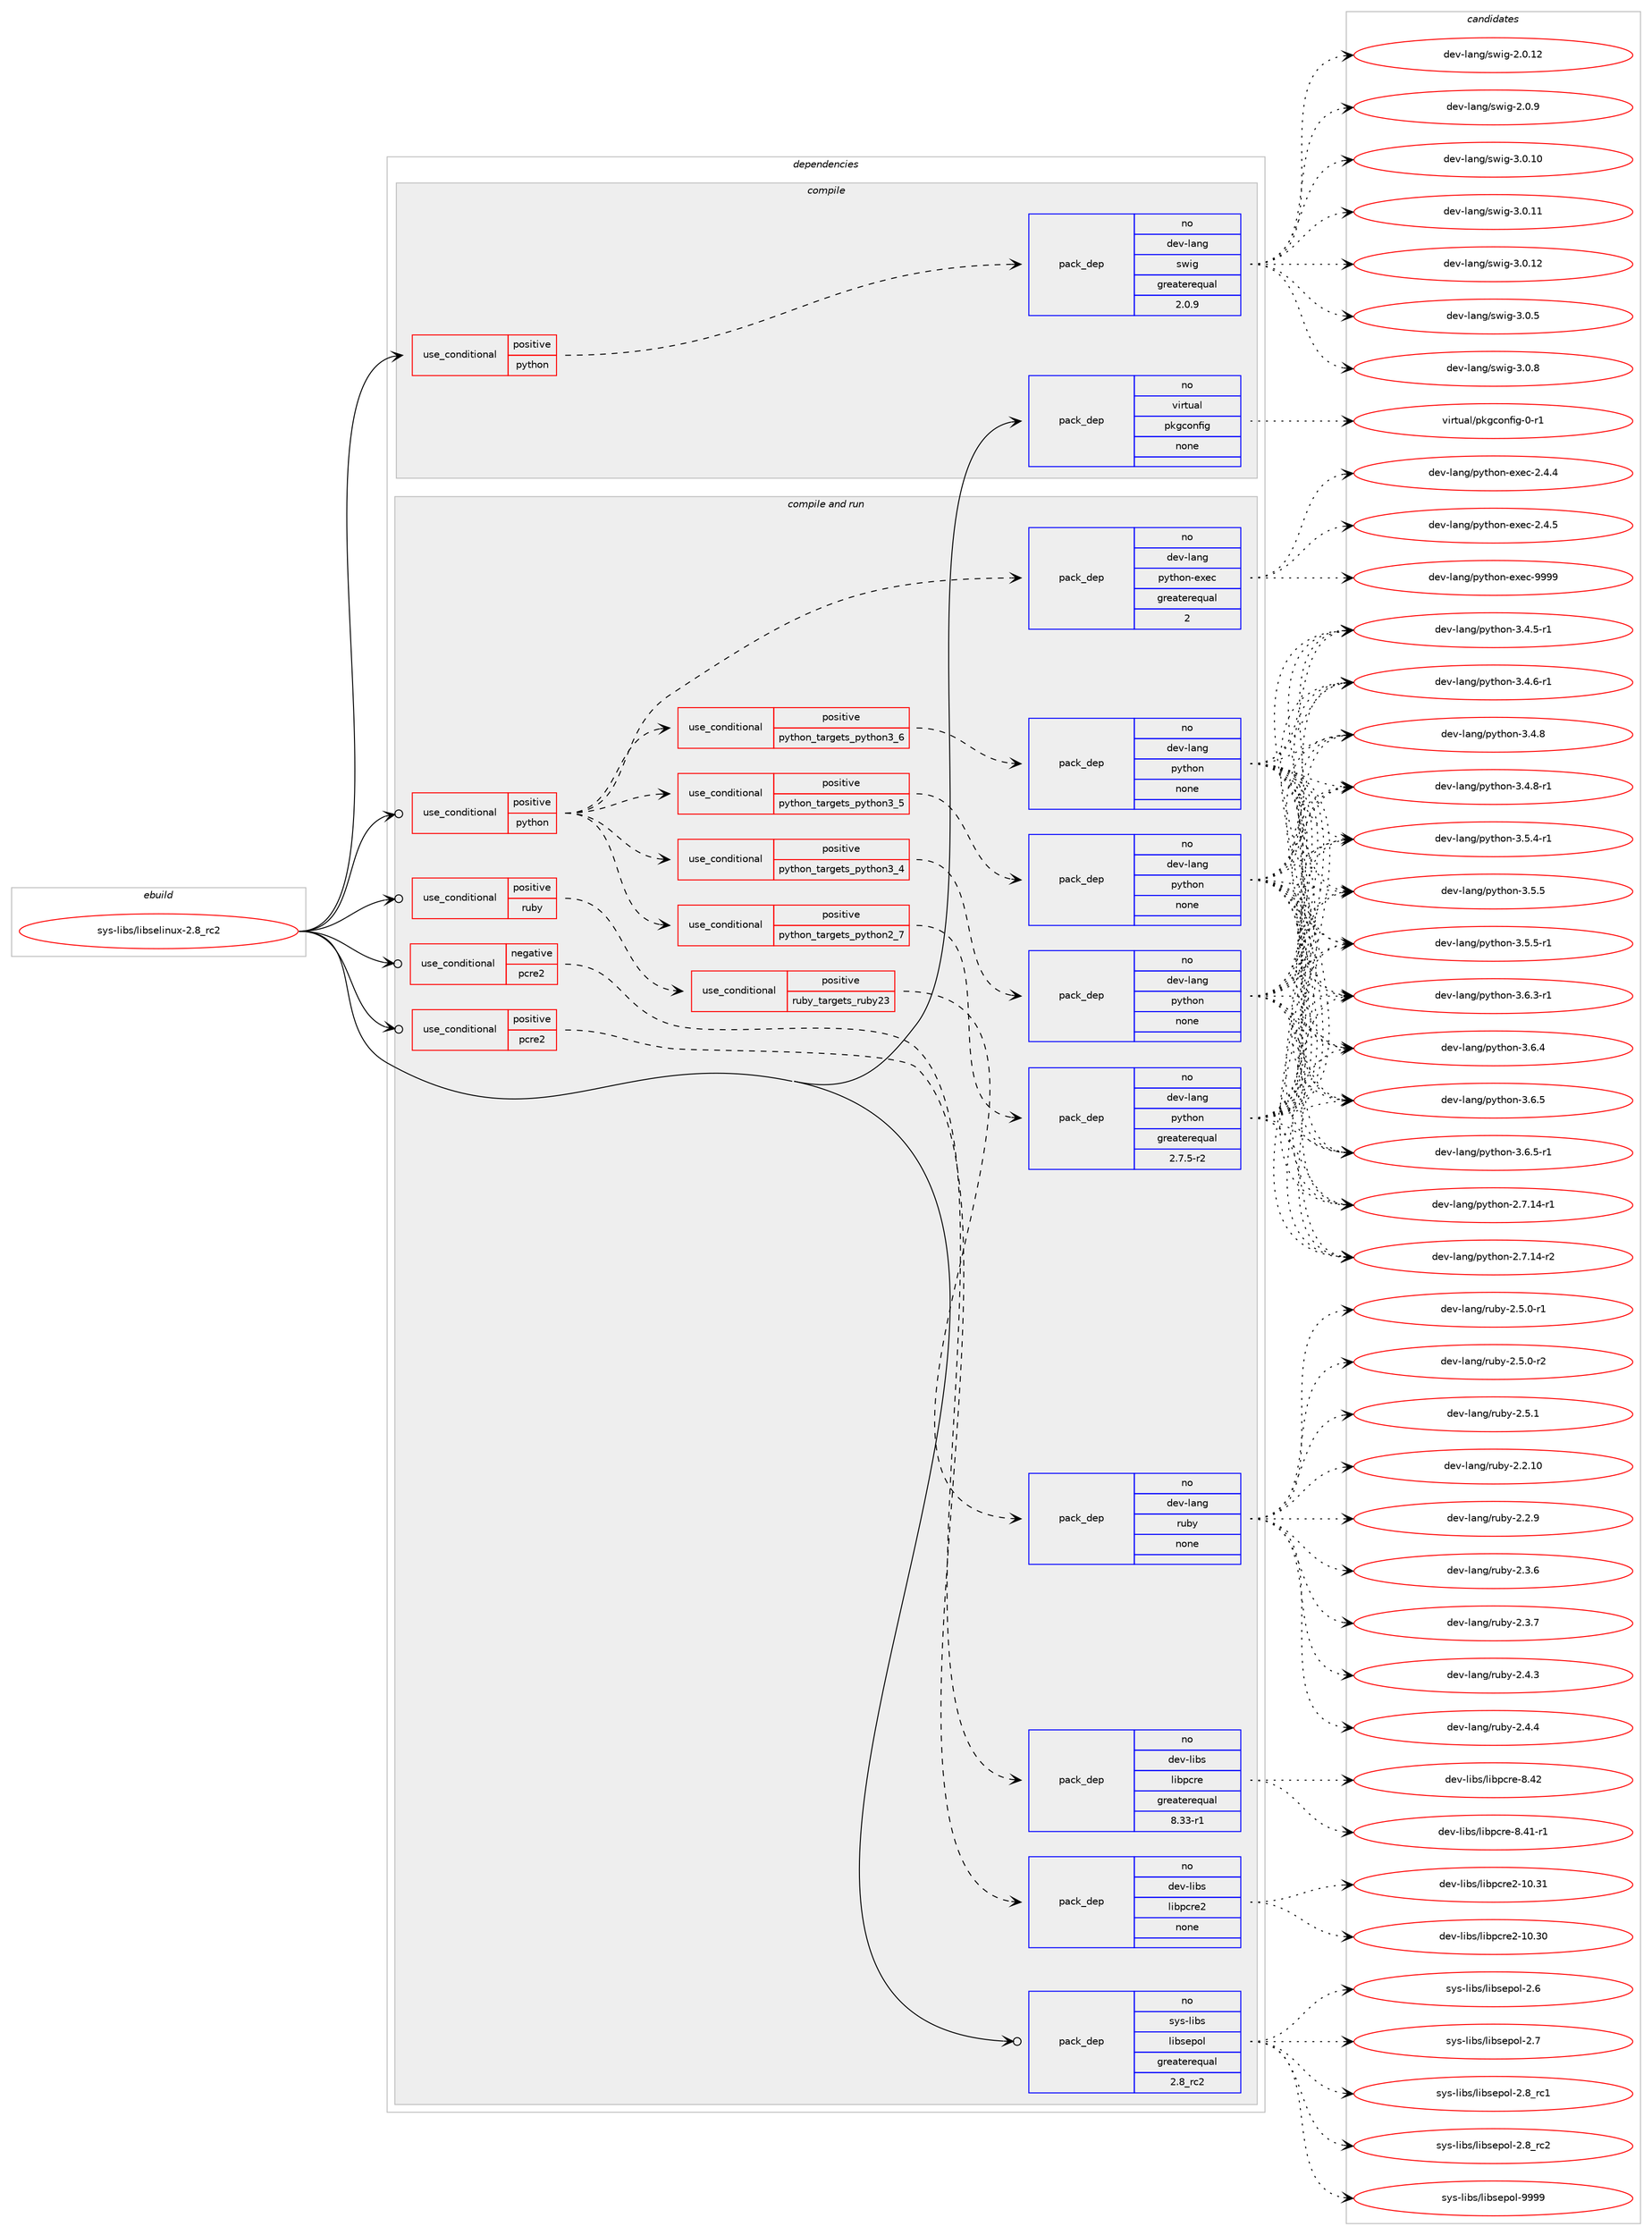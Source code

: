 digraph prolog {

# *************
# Graph options
# *************

newrank=true;
concentrate=true;
compound=true;
graph [rankdir=LR,fontname=Helvetica,fontsize=10,ranksep=1.5];#, ranksep=2.5, nodesep=0.2];
edge  [arrowhead=vee];
node  [fontname=Helvetica,fontsize=10];

# **********
# The ebuild
# **********

subgraph cluster_leftcol {
color=gray;
rank=same;
label=<<i>ebuild</i>>;
id [label="sys-libs/libselinux-2.8_rc2", color=red, width=4, href="../sys-libs/libselinux-2.8_rc2.svg"];
}

# ****************
# The dependencies
# ****************

subgraph cluster_midcol {
color=gray;
label=<<i>dependencies</i>>;
subgraph cluster_compile {
fillcolor="#eeeeee";
style=filled;
label=<<i>compile</i>>;
subgraph cond606 {
dependency7655 [label=<<TABLE BORDER="0" CELLBORDER="1" CELLSPACING="0" CELLPADDING="4"><TR><TD ROWSPAN="3" CELLPADDING="10">use_conditional</TD></TR><TR><TD>positive</TD></TR><TR><TD>python</TD></TR></TABLE>>, shape=none, color=red];
subgraph pack6998 {
dependency7656 [label=<<TABLE BORDER="0" CELLBORDER="1" CELLSPACING="0" CELLPADDING="4" WIDTH="220"><TR><TD ROWSPAN="6" CELLPADDING="30">pack_dep</TD></TR><TR><TD WIDTH="110">no</TD></TR><TR><TD>dev-lang</TD></TR><TR><TD>swig</TD></TR><TR><TD>greaterequal</TD></TR><TR><TD>2.0.9</TD></TR></TABLE>>, shape=none, color=blue];
}
dependency7655:e -> dependency7656:w [weight=20,style="dashed",arrowhead="vee"];
}
id:e -> dependency7655:w [weight=20,style="solid",arrowhead="vee"];
subgraph pack6999 {
dependency7657 [label=<<TABLE BORDER="0" CELLBORDER="1" CELLSPACING="0" CELLPADDING="4" WIDTH="220"><TR><TD ROWSPAN="6" CELLPADDING="30">pack_dep</TD></TR><TR><TD WIDTH="110">no</TD></TR><TR><TD>virtual</TD></TR><TR><TD>pkgconfig</TD></TR><TR><TD>none</TD></TR><TR><TD></TD></TR></TABLE>>, shape=none, color=blue];
}
id:e -> dependency7657:w [weight=20,style="solid",arrowhead="vee"];
}
subgraph cluster_compileandrun {
fillcolor="#eeeeee";
style=filled;
label=<<i>compile and run</i>>;
subgraph cond607 {
dependency7658 [label=<<TABLE BORDER="0" CELLBORDER="1" CELLSPACING="0" CELLPADDING="4"><TR><TD ROWSPAN="3" CELLPADDING="10">use_conditional</TD></TR><TR><TD>negative</TD></TR><TR><TD>pcre2</TD></TR></TABLE>>, shape=none, color=red];
subgraph pack7000 {
dependency7659 [label=<<TABLE BORDER="0" CELLBORDER="1" CELLSPACING="0" CELLPADDING="4" WIDTH="220"><TR><TD ROWSPAN="6" CELLPADDING="30">pack_dep</TD></TR><TR><TD WIDTH="110">no</TD></TR><TR><TD>dev-libs</TD></TR><TR><TD>libpcre</TD></TR><TR><TD>greaterequal</TD></TR><TR><TD>8.33-r1</TD></TR></TABLE>>, shape=none, color=blue];
}
dependency7658:e -> dependency7659:w [weight=20,style="dashed",arrowhead="vee"];
}
id:e -> dependency7658:w [weight=20,style="solid",arrowhead="odotvee"];
subgraph cond608 {
dependency7660 [label=<<TABLE BORDER="0" CELLBORDER="1" CELLSPACING="0" CELLPADDING="4"><TR><TD ROWSPAN="3" CELLPADDING="10">use_conditional</TD></TR><TR><TD>positive</TD></TR><TR><TD>pcre2</TD></TR></TABLE>>, shape=none, color=red];
subgraph pack7001 {
dependency7661 [label=<<TABLE BORDER="0" CELLBORDER="1" CELLSPACING="0" CELLPADDING="4" WIDTH="220"><TR><TD ROWSPAN="6" CELLPADDING="30">pack_dep</TD></TR><TR><TD WIDTH="110">no</TD></TR><TR><TD>dev-libs</TD></TR><TR><TD>libpcre2</TD></TR><TR><TD>none</TD></TR><TR><TD></TD></TR></TABLE>>, shape=none, color=blue];
}
dependency7660:e -> dependency7661:w [weight=20,style="dashed",arrowhead="vee"];
}
id:e -> dependency7660:w [weight=20,style="solid",arrowhead="odotvee"];
subgraph cond609 {
dependency7662 [label=<<TABLE BORDER="0" CELLBORDER="1" CELLSPACING="0" CELLPADDING="4"><TR><TD ROWSPAN="3" CELLPADDING="10">use_conditional</TD></TR><TR><TD>positive</TD></TR><TR><TD>python</TD></TR></TABLE>>, shape=none, color=red];
subgraph cond610 {
dependency7663 [label=<<TABLE BORDER="0" CELLBORDER="1" CELLSPACING="0" CELLPADDING="4"><TR><TD ROWSPAN="3" CELLPADDING="10">use_conditional</TD></TR><TR><TD>positive</TD></TR><TR><TD>python_targets_python2_7</TD></TR></TABLE>>, shape=none, color=red];
subgraph pack7002 {
dependency7664 [label=<<TABLE BORDER="0" CELLBORDER="1" CELLSPACING="0" CELLPADDING="4" WIDTH="220"><TR><TD ROWSPAN="6" CELLPADDING="30">pack_dep</TD></TR><TR><TD WIDTH="110">no</TD></TR><TR><TD>dev-lang</TD></TR><TR><TD>python</TD></TR><TR><TD>greaterequal</TD></TR><TR><TD>2.7.5-r2</TD></TR></TABLE>>, shape=none, color=blue];
}
dependency7663:e -> dependency7664:w [weight=20,style="dashed",arrowhead="vee"];
}
dependency7662:e -> dependency7663:w [weight=20,style="dashed",arrowhead="vee"];
subgraph cond611 {
dependency7665 [label=<<TABLE BORDER="0" CELLBORDER="1" CELLSPACING="0" CELLPADDING="4"><TR><TD ROWSPAN="3" CELLPADDING="10">use_conditional</TD></TR><TR><TD>positive</TD></TR><TR><TD>python_targets_python3_4</TD></TR></TABLE>>, shape=none, color=red];
subgraph pack7003 {
dependency7666 [label=<<TABLE BORDER="0" CELLBORDER="1" CELLSPACING="0" CELLPADDING="4" WIDTH="220"><TR><TD ROWSPAN="6" CELLPADDING="30">pack_dep</TD></TR><TR><TD WIDTH="110">no</TD></TR><TR><TD>dev-lang</TD></TR><TR><TD>python</TD></TR><TR><TD>none</TD></TR><TR><TD></TD></TR></TABLE>>, shape=none, color=blue];
}
dependency7665:e -> dependency7666:w [weight=20,style="dashed",arrowhead="vee"];
}
dependency7662:e -> dependency7665:w [weight=20,style="dashed",arrowhead="vee"];
subgraph cond612 {
dependency7667 [label=<<TABLE BORDER="0" CELLBORDER="1" CELLSPACING="0" CELLPADDING="4"><TR><TD ROWSPAN="3" CELLPADDING="10">use_conditional</TD></TR><TR><TD>positive</TD></TR><TR><TD>python_targets_python3_5</TD></TR></TABLE>>, shape=none, color=red];
subgraph pack7004 {
dependency7668 [label=<<TABLE BORDER="0" CELLBORDER="1" CELLSPACING="0" CELLPADDING="4" WIDTH="220"><TR><TD ROWSPAN="6" CELLPADDING="30">pack_dep</TD></TR><TR><TD WIDTH="110">no</TD></TR><TR><TD>dev-lang</TD></TR><TR><TD>python</TD></TR><TR><TD>none</TD></TR><TR><TD></TD></TR></TABLE>>, shape=none, color=blue];
}
dependency7667:e -> dependency7668:w [weight=20,style="dashed",arrowhead="vee"];
}
dependency7662:e -> dependency7667:w [weight=20,style="dashed",arrowhead="vee"];
subgraph cond613 {
dependency7669 [label=<<TABLE BORDER="0" CELLBORDER="1" CELLSPACING="0" CELLPADDING="4"><TR><TD ROWSPAN="3" CELLPADDING="10">use_conditional</TD></TR><TR><TD>positive</TD></TR><TR><TD>python_targets_python3_6</TD></TR></TABLE>>, shape=none, color=red];
subgraph pack7005 {
dependency7670 [label=<<TABLE BORDER="0" CELLBORDER="1" CELLSPACING="0" CELLPADDING="4" WIDTH="220"><TR><TD ROWSPAN="6" CELLPADDING="30">pack_dep</TD></TR><TR><TD WIDTH="110">no</TD></TR><TR><TD>dev-lang</TD></TR><TR><TD>python</TD></TR><TR><TD>none</TD></TR><TR><TD></TD></TR></TABLE>>, shape=none, color=blue];
}
dependency7669:e -> dependency7670:w [weight=20,style="dashed",arrowhead="vee"];
}
dependency7662:e -> dependency7669:w [weight=20,style="dashed",arrowhead="vee"];
subgraph pack7006 {
dependency7671 [label=<<TABLE BORDER="0" CELLBORDER="1" CELLSPACING="0" CELLPADDING="4" WIDTH="220"><TR><TD ROWSPAN="6" CELLPADDING="30">pack_dep</TD></TR><TR><TD WIDTH="110">no</TD></TR><TR><TD>dev-lang</TD></TR><TR><TD>python-exec</TD></TR><TR><TD>greaterequal</TD></TR><TR><TD>2</TD></TR></TABLE>>, shape=none, color=blue];
}
dependency7662:e -> dependency7671:w [weight=20,style="dashed",arrowhead="vee"];
}
id:e -> dependency7662:w [weight=20,style="solid",arrowhead="odotvee"];
subgraph cond614 {
dependency7672 [label=<<TABLE BORDER="0" CELLBORDER="1" CELLSPACING="0" CELLPADDING="4"><TR><TD ROWSPAN="3" CELLPADDING="10">use_conditional</TD></TR><TR><TD>positive</TD></TR><TR><TD>ruby</TD></TR></TABLE>>, shape=none, color=red];
subgraph cond615 {
dependency7673 [label=<<TABLE BORDER="0" CELLBORDER="1" CELLSPACING="0" CELLPADDING="4"><TR><TD ROWSPAN="3" CELLPADDING="10">use_conditional</TD></TR><TR><TD>positive</TD></TR><TR><TD>ruby_targets_ruby23</TD></TR></TABLE>>, shape=none, color=red];
subgraph pack7007 {
dependency7674 [label=<<TABLE BORDER="0" CELLBORDER="1" CELLSPACING="0" CELLPADDING="4" WIDTH="220"><TR><TD ROWSPAN="6" CELLPADDING="30">pack_dep</TD></TR><TR><TD WIDTH="110">no</TD></TR><TR><TD>dev-lang</TD></TR><TR><TD>ruby</TD></TR><TR><TD>none</TD></TR><TR><TD></TD></TR></TABLE>>, shape=none, color=blue];
}
dependency7673:e -> dependency7674:w [weight=20,style="dashed",arrowhead="vee"];
}
dependency7672:e -> dependency7673:w [weight=20,style="dashed",arrowhead="vee"];
}
id:e -> dependency7672:w [weight=20,style="solid",arrowhead="odotvee"];
subgraph pack7008 {
dependency7675 [label=<<TABLE BORDER="0" CELLBORDER="1" CELLSPACING="0" CELLPADDING="4" WIDTH="220"><TR><TD ROWSPAN="6" CELLPADDING="30">pack_dep</TD></TR><TR><TD WIDTH="110">no</TD></TR><TR><TD>sys-libs</TD></TR><TR><TD>libsepol</TD></TR><TR><TD>greaterequal</TD></TR><TR><TD>2.8_rc2</TD></TR></TABLE>>, shape=none, color=blue];
}
id:e -> dependency7675:w [weight=20,style="solid",arrowhead="odotvee"];
}
subgraph cluster_run {
fillcolor="#eeeeee";
style=filled;
label=<<i>run</i>>;
}
}

# **************
# The candidates
# **************

subgraph cluster_choices {
rank=same;
color=gray;
label=<<i>candidates</i>>;

subgraph choice6998 {
color=black;
nodesep=1;
choice10010111845108971101034711511910510345504648464950 [label="dev-lang/swig-2.0.12", color=red, width=4,href="../dev-lang/swig-2.0.12.svg"];
choice100101118451089711010347115119105103455046484657 [label="dev-lang/swig-2.0.9", color=red, width=4,href="../dev-lang/swig-2.0.9.svg"];
choice10010111845108971101034711511910510345514648464948 [label="dev-lang/swig-3.0.10", color=red, width=4,href="../dev-lang/swig-3.0.10.svg"];
choice10010111845108971101034711511910510345514648464949 [label="dev-lang/swig-3.0.11", color=red, width=4,href="../dev-lang/swig-3.0.11.svg"];
choice10010111845108971101034711511910510345514648464950 [label="dev-lang/swig-3.0.12", color=red, width=4,href="../dev-lang/swig-3.0.12.svg"];
choice100101118451089711010347115119105103455146484653 [label="dev-lang/swig-3.0.5", color=red, width=4,href="../dev-lang/swig-3.0.5.svg"];
choice100101118451089711010347115119105103455146484656 [label="dev-lang/swig-3.0.8", color=red, width=4,href="../dev-lang/swig-3.0.8.svg"];
dependency7656:e -> choice10010111845108971101034711511910510345504648464950:w [style=dotted,weight="100"];
dependency7656:e -> choice100101118451089711010347115119105103455046484657:w [style=dotted,weight="100"];
dependency7656:e -> choice10010111845108971101034711511910510345514648464948:w [style=dotted,weight="100"];
dependency7656:e -> choice10010111845108971101034711511910510345514648464949:w [style=dotted,weight="100"];
dependency7656:e -> choice10010111845108971101034711511910510345514648464950:w [style=dotted,weight="100"];
dependency7656:e -> choice100101118451089711010347115119105103455146484653:w [style=dotted,weight="100"];
dependency7656:e -> choice100101118451089711010347115119105103455146484656:w [style=dotted,weight="100"];
}
subgraph choice6999 {
color=black;
nodesep=1;
choice11810511411611797108471121071039911111010210510345484511449 [label="virtual/pkgconfig-0-r1", color=red, width=4,href="../virtual/pkgconfig-0-r1.svg"];
dependency7657:e -> choice11810511411611797108471121071039911111010210510345484511449:w [style=dotted,weight="100"];
}
subgraph choice7000 {
color=black;
nodesep=1;
choice100101118451081059811547108105981129911410145564652494511449 [label="dev-libs/libpcre-8.41-r1", color=red, width=4,href="../dev-libs/libpcre-8.41-r1.svg"];
choice10010111845108105981154710810598112991141014556465250 [label="dev-libs/libpcre-8.42", color=red, width=4,href="../dev-libs/libpcre-8.42.svg"];
dependency7659:e -> choice100101118451081059811547108105981129911410145564652494511449:w [style=dotted,weight="100"];
dependency7659:e -> choice10010111845108105981154710810598112991141014556465250:w [style=dotted,weight="100"];
}
subgraph choice7001 {
color=black;
nodesep=1;
choice100101118451081059811547108105981129911410150454948465148 [label="dev-libs/libpcre2-10.30", color=red, width=4,href="../dev-libs/libpcre2-10.30.svg"];
choice100101118451081059811547108105981129911410150454948465149 [label="dev-libs/libpcre2-10.31", color=red, width=4,href="../dev-libs/libpcre2-10.31.svg"];
dependency7661:e -> choice100101118451081059811547108105981129911410150454948465148:w [style=dotted,weight="100"];
dependency7661:e -> choice100101118451081059811547108105981129911410150454948465149:w [style=dotted,weight="100"];
}
subgraph choice7002 {
color=black;
nodesep=1;
choice100101118451089711010347112121116104111110455046554649524511449 [label="dev-lang/python-2.7.14-r1", color=red, width=4,href="../dev-lang/python-2.7.14-r1.svg"];
choice100101118451089711010347112121116104111110455046554649524511450 [label="dev-lang/python-2.7.14-r2", color=red, width=4,href="../dev-lang/python-2.7.14-r2.svg"];
choice1001011184510897110103471121211161041111104551465246534511449 [label="dev-lang/python-3.4.5-r1", color=red, width=4,href="../dev-lang/python-3.4.5-r1.svg"];
choice1001011184510897110103471121211161041111104551465246544511449 [label="dev-lang/python-3.4.6-r1", color=red, width=4,href="../dev-lang/python-3.4.6-r1.svg"];
choice100101118451089711010347112121116104111110455146524656 [label="dev-lang/python-3.4.8", color=red, width=4,href="../dev-lang/python-3.4.8.svg"];
choice1001011184510897110103471121211161041111104551465246564511449 [label="dev-lang/python-3.4.8-r1", color=red, width=4,href="../dev-lang/python-3.4.8-r1.svg"];
choice1001011184510897110103471121211161041111104551465346524511449 [label="dev-lang/python-3.5.4-r1", color=red, width=4,href="../dev-lang/python-3.5.4-r1.svg"];
choice100101118451089711010347112121116104111110455146534653 [label="dev-lang/python-3.5.5", color=red, width=4,href="../dev-lang/python-3.5.5.svg"];
choice1001011184510897110103471121211161041111104551465346534511449 [label="dev-lang/python-3.5.5-r1", color=red, width=4,href="../dev-lang/python-3.5.5-r1.svg"];
choice1001011184510897110103471121211161041111104551465446514511449 [label="dev-lang/python-3.6.3-r1", color=red, width=4,href="../dev-lang/python-3.6.3-r1.svg"];
choice100101118451089711010347112121116104111110455146544652 [label="dev-lang/python-3.6.4", color=red, width=4,href="../dev-lang/python-3.6.4.svg"];
choice100101118451089711010347112121116104111110455146544653 [label="dev-lang/python-3.6.5", color=red, width=4,href="../dev-lang/python-3.6.5.svg"];
choice1001011184510897110103471121211161041111104551465446534511449 [label="dev-lang/python-3.6.5-r1", color=red, width=4,href="../dev-lang/python-3.6.5-r1.svg"];
dependency7664:e -> choice100101118451089711010347112121116104111110455046554649524511449:w [style=dotted,weight="100"];
dependency7664:e -> choice100101118451089711010347112121116104111110455046554649524511450:w [style=dotted,weight="100"];
dependency7664:e -> choice1001011184510897110103471121211161041111104551465246534511449:w [style=dotted,weight="100"];
dependency7664:e -> choice1001011184510897110103471121211161041111104551465246544511449:w [style=dotted,weight="100"];
dependency7664:e -> choice100101118451089711010347112121116104111110455146524656:w [style=dotted,weight="100"];
dependency7664:e -> choice1001011184510897110103471121211161041111104551465246564511449:w [style=dotted,weight="100"];
dependency7664:e -> choice1001011184510897110103471121211161041111104551465346524511449:w [style=dotted,weight="100"];
dependency7664:e -> choice100101118451089711010347112121116104111110455146534653:w [style=dotted,weight="100"];
dependency7664:e -> choice1001011184510897110103471121211161041111104551465346534511449:w [style=dotted,weight="100"];
dependency7664:e -> choice1001011184510897110103471121211161041111104551465446514511449:w [style=dotted,weight="100"];
dependency7664:e -> choice100101118451089711010347112121116104111110455146544652:w [style=dotted,weight="100"];
dependency7664:e -> choice100101118451089711010347112121116104111110455146544653:w [style=dotted,weight="100"];
dependency7664:e -> choice1001011184510897110103471121211161041111104551465446534511449:w [style=dotted,weight="100"];
}
subgraph choice7003 {
color=black;
nodesep=1;
choice100101118451089711010347112121116104111110455046554649524511449 [label="dev-lang/python-2.7.14-r1", color=red, width=4,href="../dev-lang/python-2.7.14-r1.svg"];
choice100101118451089711010347112121116104111110455046554649524511450 [label="dev-lang/python-2.7.14-r2", color=red, width=4,href="../dev-lang/python-2.7.14-r2.svg"];
choice1001011184510897110103471121211161041111104551465246534511449 [label="dev-lang/python-3.4.5-r1", color=red, width=4,href="../dev-lang/python-3.4.5-r1.svg"];
choice1001011184510897110103471121211161041111104551465246544511449 [label="dev-lang/python-3.4.6-r1", color=red, width=4,href="../dev-lang/python-3.4.6-r1.svg"];
choice100101118451089711010347112121116104111110455146524656 [label="dev-lang/python-3.4.8", color=red, width=4,href="../dev-lang/python-3.4.8.svg"];
choice1001011184510897110103471121211161041111104551465246564511449 [label="dev-lang/python-3.4.8-r1", color=red, width=4,href="../dev-lang/python-3.4.8-r1.svg"];
choice1001011184510897110103471121211161041111104551465346524511449 [label="dev-lang/python-3.5.4-r1", color=red, width=4,href="../dev-lang/python-3.5.4-r1.svg"];
choice100101118451089711010347112121116104111110455146534653 [label="dev-lang/python-3.5.5", color=red, width=4,href="../dev-lang/python-3.5.5.svg"];
choice1001011184510897110103471121211161041111104551465346534511449 [label="dev-lang/python-3.5.5-r1", color=red, width=4,href="../dev-lang/python-3.5.5-r1.svg"];
choice1001011184510897110103471121211161041111104551465446514511449 [label="dev-lang/python-3.6.3-r1", color=red, width=4,href="../dev-lang/python-3.6.3-r1.svg"];
choice100101118451089711010347112121116104111110455146544652 [label="dev-lang/python-3.6.4", color=red, width=4,href="../dev-lang/python-3.6.4.svg"];
choice100101118451089711010347112121116104111110455146544653 [label="dev-lang/python-3.6.5", color=red, width=4,href="../dev-lang/python-3.6.5.svg"];
choice1001011184510897110103471121211161041111104551465446534511449 [label="dev-lang/python-3.6.5-r1", color=red, width=4,href="../dev-lang/python-3.6.5-r1.svg"];
dependency7666:e -> choice100101118451089711010347112121116104111110455046554649524511449:w [style=dotted,weight="100"];
dependency7666:e -> choice100101118451089711010347112121116104111110455046554649524511450:w [style=dotted,weight="100"];
dependency7666:e -> choice1001011184510897110103471121211161041111104551465246534511449:w [style=dotted,weight="100"];
dependency7666:e -> choice1001011184510897110103471121211161041111104551465246544511449:w [style=dotted,weight="100"];
dependency7666:e -> choice100101118451089711010347112121116104111110455146524656:w [style=dotted,weight="100"];
dependency7666:e -> choice1001011184510897110103471121211161041111104551465246564511449:w [style=dotted,weight="100"];
dependency7666:e -> choice1001011184510897110103471121211161041111104551465346524511449:w [style=dotted,weight="100"];
dependency7666:e -> choice100101118451089711010347112121116104111110455146534653:w [style=dotted,weight="100"];
dependency7666:e -> choice1001011184510897110103471121211161041111104551465346534511449:w [style=dotted,weight="100"];
dependency7666:e -> choice1001011184510897110103471121211161041111104551465446514511449:w [style=dotted,weight="100"];
dependency7666:e -> choice100101118451089711010347112121116104111110455146544652:w [style=dotted,weight="100"];
dependency7666:e -> choice100101118451089711010347112121116104111110455146544653:w [style=dotted,weight="100"];
dependency7666:e -> choice1001011184510897110103471121211161041111104551465446534511449:w [style=dotted,weight="100"];
}
subgraph choice7004 {
color=black;
nodesep=1;
choice100101118451089711010347112121116104111110455046554649524511449 [label="dev-lang/python-2.7.14-r1", color=red, width=4,href="../dev-lang/python-2.7.14-r1.svg"];
choice100101118451089711010347112121116104111110455046554649524511450 [label="dev-lang/python-2.7.14-r2", color=red, width=4,href="../dev-lang/python-2.7.14-r2.svg"];
choice1001011184510897110103471121211161041111104551465246534511449 [label="dev-lang/python-3.4.5-r1", color=red, width=4,href="../dev-lang/python-3.4.5-r1.svg"];
choice1001011184510897110103471121211161041111104551465246544511449 [label="dev-lang/python-3.4.6-r1", color=red, width=4,href="../dev-lang/python-3.4.6-r1.svg"];
choice100101118451089711010347112121116104111110455146524656 [label="dev-lang/python-3.4.8", color=red, width=4,href="../dev-lang/python-3.4.8.svg"];
choice1001011184510897110103471121211161041111104551465246564511449 [label="dev-lang/python-3.4.8-r1", color=red, width=4,href="../dev-lang/python-3.4.8-r1.svg"];
choice1001011184510897110103471121211161041111104551465346524511449 [label="dev-lang/python-3.5.4-r1", color=red, width=4,href="../dev-lang/python-3.5.4-r1.svg"];
choice100101118451089711010347112121116104111110455146534653 [label="dev-lang/python-3.5.5", color=red, width=4,href="../dev-lang/python-3.5.5.svg"];
choice1001011184510897110103471121211161041111104551465346534511449 [label="dev-lang/python-3.5.5-r1", color=red, width=4,href="../dev-lang/python-3.5.5-r1.svg"];
choice1001011184510897110103471121211161041111104551465446514511449 [label="dev-lang/python-3.6.3-r1", color=red, width=4,href="../dev-lang/python-3.6.3-r1.svg"];
choice100101118451089711010347112121116104111110455146544652 [label="dev-lang/python-3.6.4", color=red, width=4,href="../dev-lang/python-3.6.4.svg"];
choice100101118451089711010347112121116104111110455146544653 [label="dev-lang/python-3.6.5", color=red, width=4,href="../dev-lang/python-3.6.5.svg"];
choice1001011184510897110103471121211161041111104551465446534511449 [label="dev-lang/python-3.6.5-r1", color=red, width=4,href="../dev-lang/python-3.6.5-r1.svg"];
dependency7668:e -> choice100101118451089711010347112121116104111110455046554649524511449:w [style=dotted,weight="100"];
dependency7668:e -> choice100101118451089711010347112121116104111110455046554649524511450:w [style=dotted,weight="100"];
dependency7668:e -> choice1001011184510897110103471121211161041111104551465246534511449:w [style=dotted,weight="100"];
dependency7668:e -> choice1001011184510897110103471121211161041111104551465246544511449:w [style=dotted,weight="100"];
dependency7668:e -> choice100101118451089711010347112121116104111110455146524656:w [style=dotted,weight="100"];
dependency7668:e -> choice1001011184510897110103471121211161041111104551465246564511449:w [style=dotted,weight="100"];
dependency7668:e -> choice1001011184510897110103471121211161041111104551465346524511449:w [style=dotted,weight="100"];
dependency7668:e -> choice100101118451089711010347112121116104111110455146534653:w [style=dotted,weight="100"];
dependency7668:e -> choice1001011184510897110103471121211161041111104551465346534511449:w [style=dotted,weight="100"];
dependency7668:e -> choice1001011184510897110103471121211161041111104551465446514511449:w [style=dotted,weight="100"];
dependency7668:e -> choice100101118451089711010347112121116104111110455146544652:w [style=dotted,weight="100"];
dependency7668:e -> choice100101118451089711010347112121116104111110455146544653:w [style=dotted,weight="100"];
dependency7668:e -> choice1001011184510897110103471121211161041111104551465446534511449:w [style=dotted,weight="100"];
}
subgraph choice7005 {
color=black;
nodesep=1;
choice100101118451089711010347112121116104111110455046554649524511449 [label="dev-lang/python-2.7.14-r1", color=red, width=4,href="../dev-lang/python-2.7.14-r1.svg"];
choice100101118451089711010347112121116104111110455046554649524511450 [label="dev-lang/python-2.7.14-r2", color=red, width=4,href="../dev-lang/python-2.7.14-r2.svg"];
choice1001011184510897110103471121211161041111104551465246534511449 [label="dev-lang/python-3.4.5-r1", color=red, width=4,href="../dev-lang/python-3.4.5-r1.svg"];
choice1001011184510897110103471121211161041111104551465246544511449 [label="dev-lang/python-3.4.6-r1", color=red, width=4,href="../dev-lang/python-3.4.6-r1.svg"];
choice100101118451089711010347112121116104111110455146524656 [label="dev-lang/python-3.4.8", color=red, width=4,href="../dev-lang/python-3.4.8.svg"];
choice1001011184510897110103471121211161041111104551465246564511449 [label="dev-lang/python-3.4.8-r1", color=red, width=4,href="../dev-lang/python-3.4.8-r1.svg"];
choice1001011184510897110103471121211161041111104551465346524511449 [label="dev-lang/python-3.5.4-r1", color=red, width=4,href="../dev-lang/python-3.5.4-r1.svg"];
choice100101118451089711010347112121116104111110455146534653 [label="dev-lang/python-3.5.5", color=red, width=4,href="../dev-lang/python-3.5.5.svg"];
choice1001011184510897110103471121211161041111104551465346534511449 [label="dev-lang/python-3.5.5-r1", color=red, width=4,href="../dev-lang/python-3.5.5-r1.svg"];
choice1001011184510897110103471121211161041111104551465446514511449 [label="dev-lang/python-3.6.3-r1", color=red, width=4,href="../dev-lang/python-3.6.3-r1.svg"];
choice100101118451089711010347112121116104111110455146544652 [label="dev-lang/python-3.6.4", color=red, width=4,href="../dev-lang/python-3.6.4.svg"];
choice100101118451089711010347112121116104111110455146544653 [label="dev-lang/python-3.6.5", color=red, width=4,href="../dev-lang/python-3.6.5.svg"];
choice1001011184510897110103471121211161041111104551465446534511449 [label="dev-lang/python-3.6.5-r1", color=red, width=4,href="../dev-lang/python-3.6.5-r1.svg"];
dependency7670:e -> choice100101118451089711010347112121116104111110455046554649524511449:w [style=dotted,weight="100"];
dependency7670:e -> choice100101118451089711010347112121116104111110455046554649524511450:w [style=dotted,weight="100"];
dependency7670:e -> choice1001011184510897110103471121211161041111104551465246534511449:w [style=dotted,weight="100"];
dependency7670:e -> choice1001011184510897110103471121211161041111104551465246544511449:w [style=dotted,weight="100"];
dependency7670:e -> choice100101118451089711010347112121116104111110455146524656:w [style=dotted,weight="100"];
dependency7670:e -> choice1001011184510897110103471121211161041111104551465246564511449:w [style=dotted,weight="100"];
dependency7670:e -> choice1001011184510897110103471121211161041111104551465346524511449:w [style=dotted,weight="100"];
dependency7670:e -> choice100101118451089711010347112121116104111110455146534653:w [style=dotted,weight="100"];
dependency7670:e -> choice1001011184510897110103471121211161041111104551465346534511449:w [style=dotted,weight="100"];
dependency7670:e -> choice1001011184510897110103471121211161041111104551465446514511449:w [style=dotted,weight="100"];
dependency7670:e -> choice100101118451089711010347112121116104111110455146544652:w [style=dotted,weight="100"];
dependency7670:e -> choice100101118451089711010347112121116104111110455146544653:w [style=dotted,weight="100"];
dependency7670:e -> choice1001011184510897110103471121211161041111104551465446534511449:w [style=dotted,weight="100"];
}
subgraph choice7006 {
color=black;
nodesep=1;
choice1001011184510897110103471121211161041111104510112010199455046524652 [label="dev-lang/python-exec-2.4.4", color=red, width=4,href="../dev-lang/python-exec-2.4.4.svg"];
choice1001011184510897110103471121211161041111104510112010199455046524653 [label="dev-lang/python-exec-2.4.5", color=red, width=4,href="../dev-lang/python-exec-2.4.5.svg"];
choice10010111845108971101034711212111610411111045101120101994557575757 [label="dev-lang/python-exec-9999", color=red, width=4,href="../dev-lang/python-exec-9999.svg"];
dependency7671:e -> choice1001011184510897110103471121211161041111104510112010199455046524652:w [style=dotted,weight="100"];
dependency7671:e -> choice1001011184510897110103471121211161041111104510112010199455046524653:w [style=dotted,weight="100"];
dependency7671:e -> choice10010111845108971101034711212111610411111045101120101994557575757:w [style=dotted,weight="100"];
}
subgraph choice7007 {
color=black;
nodesep=1;
choice1001011184510897110103471141179812145504650464948 [label="dev-lang/ruby-2.2.10", color=red, width=4,href="../dev-lang/ruby-2.2.10.svg"];
choice10010111845108971101034711411798121455046504657 [label="dev-lang/ruby-2.2.9", color=red, width=4,href="../dev-lang/ruby-2.2.9.svg"];
choice10010111845108971101034711411798121455046514654 [label="dev-lang/ruby-2.3.6", color=red, width=4,href="../dev-lang/ruby-2.3.6.svg"];
choice10010111845108971101034711411798121455046514655 [label="dev-lang/ruby-2.3.7", color=red, width=4,href="../dev-lang/ruby-2.3.7.svg"];
choice10010111845108971101034711411798121455046524651 [label="dev-lang/ruby-2.4.3", color=red, width=4,href="../dev-lang/ruby-2.4.3.svg"];
choice10010111845108971101034711411798121455046524652 [label="dev-lang/ruby-2.4.4", color=red, width=4,href="../dev-lang/ruby-2.4.4.svg"];
choice100101118451089711010347114117981214550465346484511449 [label="dev-lang/ruby-2.5.0-r1", color=red, width=4,href="../dev-lang/ruby-2.5.0-r1.svg"];
choice100101118451089711010347114117981214550465346484511450 [label="dev-lang/ruby-2.5.0-r2", color=red, width=4,href="../dev-lang/ruby-2.5.0-r2.svg"];
choice10010111845108971101034711411798121455046534649 [label="dev-lang/ruby-2.5.1", color=red, width=4,href="../dev-lang/ruby-2.5.1.svg"];
dependency7674:e -> choice1001011184510897110103471141179812145504650464948:w [style=dotted,weight="100"];
dependency7674:e -> choice10010111845108971101034711411798121455046504657:w [style=dotted,weight="100"];
dependency7674:e -> choice10010111845108971101034711411798121455046514654:w [style=dotted,weight="100"];
dependency7674:e -> choice10010111845108971101034711411798121455046514655:w [style=dotted,weight="100"];
dependency7674:e -> choice10010111845108971101034711411798121455046524651:w [style=dotted,weight="100"];
dependency7674:e -> choice10010111845108971101034711411798121455046524652:w [style=dotted,weight="100"];
dependency7674:e -> choice100101118451089711010347114117981214550465346484511449:w [style=dotted,weight="100"];
dependency7674:e -> choice100101118451089711010347114117981214550465346484511450:w [style=dotted,weight="100"];
dependency7674:e -> choice10010111845108971101034711411798121455046534649:w [style=dotted,weight="100"];
}
subgraph choice7008 {
color=black;
nodesep=1;
choice1151211154510810598115471081059811510111211110845504654 [label="sys-libs/libsepol-2.6", color=red, width=4,href="../sys-libs/libsepol-2.6.svg"];
choice1151211154510810598115471081059811510111211110845504655 [label="sys-libs/libsepol-2.7", color=red, width=4,href="../sys-libs/libsepol-2.7.svg"];
choice1151211154510810598115471081059811510111211110845504656951149949 [label="sys-libs/libsepol-2.8_rc1", color=red, width=4,href="../sys-libs/libsepol-2.8_rc1.svg"];
choice1151211154510810598115471081059811510111211110845504656951149950 [label="sys-libs/libsepol-2.8_rc2", color=red, width=4,href="../sys-libs/libsepol-2.8_rc2.svg"];
choice115121115451081059811547108105981151011121111084557575757 [label="sys-libs/libsepol-9999", color=red, width=4,href="../sys-libs/libsepol-9999.svg"];
dependency7675:e -> choice1151211154510810598115471081059811510111211110845504654:w [style=dotted,weight="100"];
dependency7675:e -> choice1151211154510810598115471081059811510111211110845504655:w [style=dotted,weight="100"];
dependency7675:e -> choice1151211154510810598115471081059811510111211110845504656951149949:w [style=dotted,weight="100"];
dependency7675:e -> choice1151211154510810598115471081059811510111211110845504656951149950:w [style=dotted,weight="100"];
dependency7675:e -> choice115121115451081059811547108105981151011121111084557575757:w [style=dotted,weight="100"];
}
}

}
